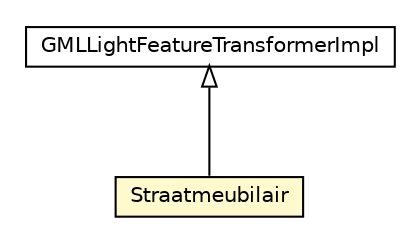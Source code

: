 #!/usr/local/bin/dot
#
# Class diagram 
# Generated by UMLGraph version R5_6-24-gf6e263 (http://www.umlgraph.org/)
#

digraph G {
	edge [fontname="Helvetica",fontsize=10,labelfontname="Helvetica",labelfontsize=10];
	node [fontname="Helvetica",fontsize=10,shape=plaintext];
	nodesep=0.25;
	ranksep=0.5;
	// nl.b3p.brmo.loader.gml.light.Straatmeubilair
	c1374 [label=<<table title="nl.b3p.brmo.loader.gml.light.Straatmeubilair" border="0" cellborder="1" cellspacing="0" cellpadding="2" port="p" bgcolor="lemonChiffon" href="./Straatmeubilair.html">
		<tr><td><table border="0" cellspacing="0" cellpadding="1">
<tr><td align="center" balign="center"> Straatmeubilair </td></tr>
		</table></td></tr>
		</table>>, URL="./Straatmeubilair.html", fontname="Helvetica", fontcolor="black", fontsize=10.0];
	// nl.b3p.brmo.loader.gml.light.GMLLightFeatureTransformerImpl
	c1403 [label=<<table title="nl.b3p.brmo.loader.gml.light.GMLLightFeatureTransformerImpl" border="0" cellborder="1" cellspacing="0" cellpadding="2" port="p" href="./GMLLightFeatureTransformerImpl.html">
		<tr><td><table border="0" cellspacing="0" cellpadding="1">
<tr><td align="center" balign="center"> GMLLightFeatureTransformerImpl </td></tr>
		</table></td></tr>
		</table>>, URL="./GMLLightFeatureTransformerImpl.html", fontname="Helvetica", fontcolor="black", fontsize=10.0];
	//nl.b3p.brmo.loader.gml.light.Straatmeubilair extends nl.b3p.brmo.loader.gml.light.GMLLightFeatureTransformerImpl
	c1403:p -> c1374:p [dir=back,arrowtail=empty];
}

